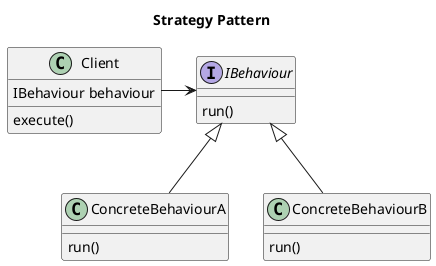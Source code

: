 @startuml Strategy Pattern
title Strategy Pattern
class Client {
    IBehaviour behaviour
    execute()
}

interface IBehaviour {
    run()
}

class ConcreteBehaviourA {
    run()
}

class ConcreteBehaviourB {
    run()
}

Client -> IBehaviour
IBehaviour <|-- ConcreteBehaviourA
IBehaviour <|-- ConcreteBehaviourB
@enduml